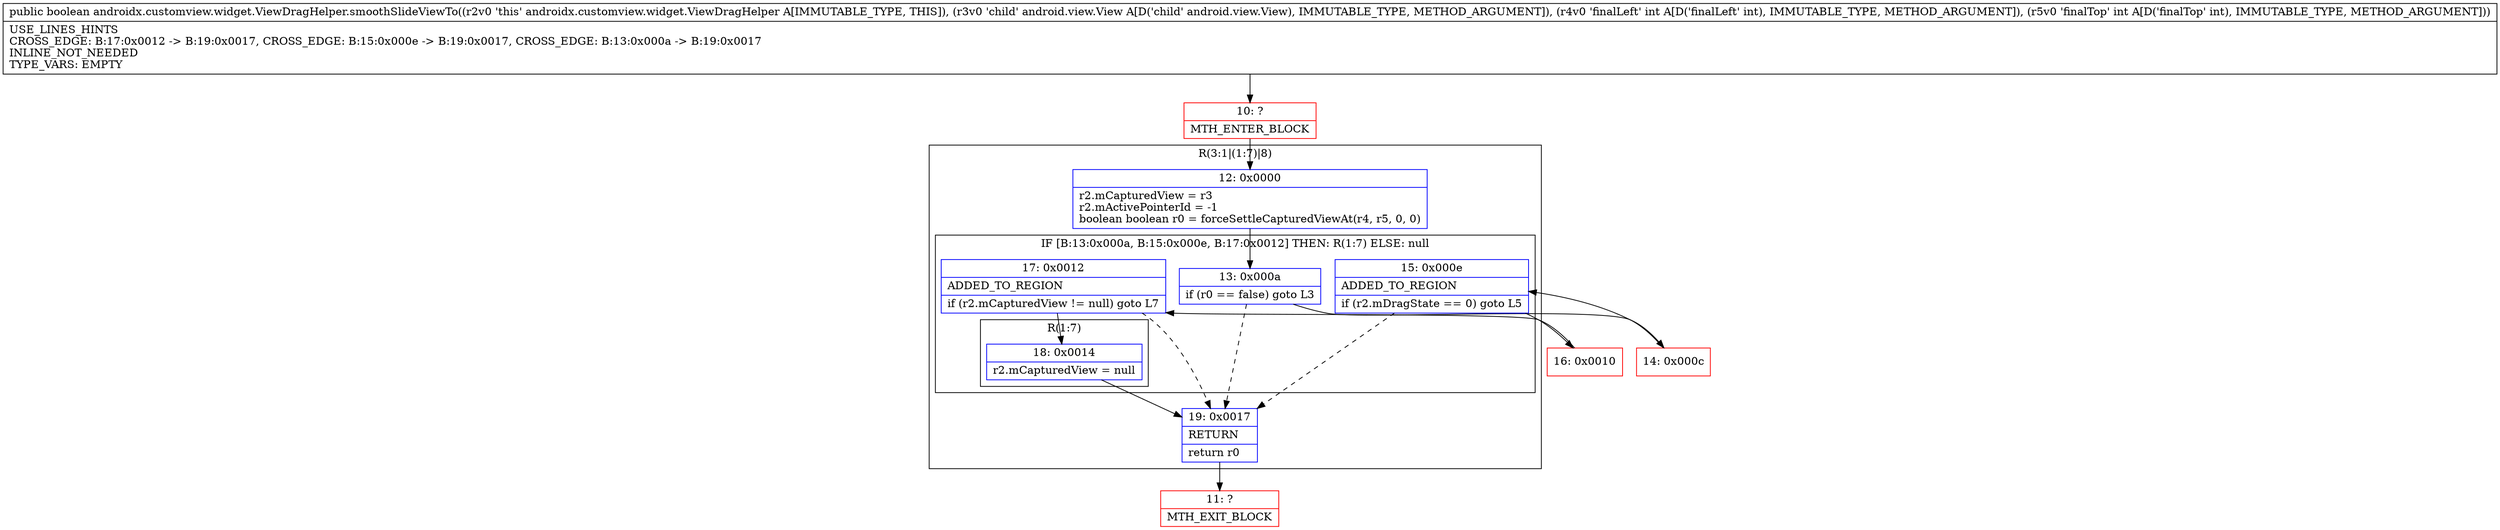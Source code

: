 digraph "CFG forandroidx.customview.widget.ViewDragHelper.smoothSlideViewTo(Landroid\/view\/View;II)Z" {
subgraph cluster_Region_29342810 {
label = "R(3:1|(1:7)|8)";
node [shape=record,color=blue];
Node_12 [shape=record,label="{12\:\ 0x0000|r2.mCapturedView = r3\lr2.mActivePointerId = \-1\lboolean boolean r0 = forceSettleCapturedViewAt(r4, r5, 0, 0)\l}"];
subgraph cluster_IfRegion_1102057666 {
label = "IF [B:13:0x000a, B:15:0x000e, B:17:0x0012] THEN: R(1:7) ELSE: null";
node [shape=record,color=blue];
Node_13 [shape=record,label="{13\:\ 0x000a|if (r0 == false) goto L3\l}"];
Node_15 [shape=record,label="{15\:\ 0x000e|ADDED_TO_REGION\l|if (r2.mDragState == 0) goto L5\l}"];
Node_17 [shape=record,label="{17\:\ 0x0012|ADDED_TO_REGION\l|if (r2.mCapturedView != null) goto L7\l}"];
subgraph cluster_Region_1689509775 {
label = "R(1:7)";
node [shape=record,color=blue];
Node_18 [shape=record,label="{18\:\ 0x0014|r2.mCapturedView = null\l}"];
}
}
Node_19 [shape=record,label="{19\:\ 0x0017|RETURN\l|return r0\l}"];
}
Node_10 [shape=record,color=red,label="{10\:\ ?|MTH_ENTER_BLOCK\l}"];
Node_14 [shape=record,color=red,label="{14\:\ 0x000c}"];
Node_16 [shape=record,color=red,label="{16\:\ 0x0010}"];
Node_11 [shape=record,color=red,label="{11\:\ ?|MTH_EXIT_BLOCK\l}"];
MethodNode[shape=record,label="{public boolean androidx.customview.widget.ViewDragHelper.smoothSlideViewTo((r2v0 'this' androidx.customview.widget.ViewDragHelper A[IMMUTABLE_TYPE, THIS]), (r3v0 'child' android.view.View A[D('child' android.view.View), IMMUTABLE_TYPE, METHOD_ARGUMENT]), (r4v0 'finalLeft' int A[D('finalLeft' int), IMMUTABLE_TYPE, METHOD_ARGUMENT]), (r5v0 'finalTop' int A[D('finalTop' int), IMMUTABLE_TYPE, METHOD_ARGUMENT]))  | USE_LINES_HINTS\lCROSS_EDGE: B:17:0x0012 \-\> B:19:0x0017, CROSS_EDGE: B:15:0x000e \-\> B:19:0x0017, CROSS_EDGE: B:13:0x000a \-\> B:19:0x0017\lINLINE_NOT_NEEDED\lTYPE_VARS: EMPTY\l}"];
MethodNode -> Node_10;Node_12 -> Node_13;
Node_13 -> Node_14;
Node_13 -> Node_19[style=dashed];
Node_15 -> Node_16;
Node_15 -> Node_19[style=dashed];
Node_17 -> Node_18;
Node_17 -> Node_19[style=dashed];
Node_18 -> Node_19;
Node_19 -> Node_11;
Node_10 -> Node_12;
Node_14 -> Node_15;
Node_16 -> Node_17;
}


